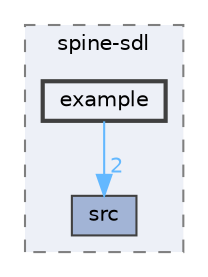 digraph "external/spine-runtimes/spine-sdl/example"
{
 // LATEX_PDF_SIZE
  bgcolor="transparent";
  edge [fontname=Helvetica,fontsize=10,labelfontname=Helvetica,labelfontsize=10];
  node [fontname=Helvetica,fontsize=10,shape=box,height=0.2,width=0.4];
  compound=true
  subgraph clusterdir_86f157722bf6f092b7bc42af6d778a98 {
    graph [ bgcolor="#edf0f7", pencolor="grey50", label="spine-sdl", fontname=Helvetica,fontsize=10 style="filled,dashed", URL="dir_86f157722bf6f092b7bc42af6d778a98.html",tooltip=""]
  dir_27c704b6f49c24da9bf6eb992798860b [label="src", fillcolor="#a2b4d6", color="grey25", style="filled", URL="dir_27c704b6f49c24da9bf6eb992798860b.html",tooltip=""];
  dir_1f9b39280a3ac371eaed6c3ed8ea0df3 [label="example", fillcolor="#edf0f7", color="grey25", style="filled,bold", URL="dir_1f9b39280a3ac371eaed6c3ed8ea0df3.html",tooltip=""];
  }
  dir_1f9b39280a3ac371eaed6c3ed8ea0df3->dir_27c704b6f49c24da9bf6eb992798860b [headlabel="2", labeldistance=1.5 headhref="dir_000262_000773.html" href="dir_000262_000773.html" color="steelblue1" fontcolor="steelblue1"];
}
